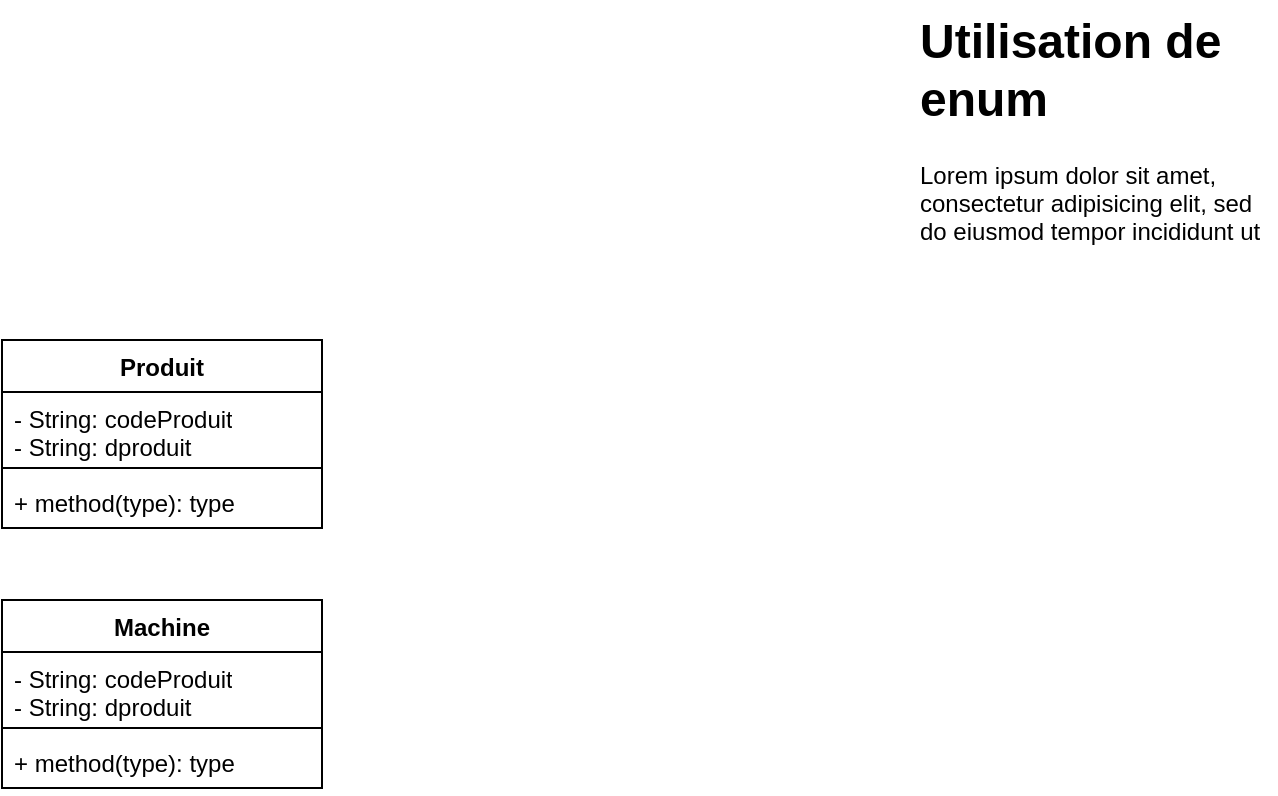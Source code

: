 <mxfile version="26.1.1">
  <diagram id="C5RBs43oDa-KdzZeNtuy" name="Page-1">
    <mxGraphModel dx="959" dy="520" grid="1" gridSize="10" guides="1" tooltips="1" connect="1" arrows="1" fold="1" page="1" pageScale="1" pageWidth="827" pageHeight="1169" math="0" shadow="0">
      <root>
        <mxCell id="WIyWlLk6GJQsqaUBKTNV-0" />
        <mxCell id="WIyWlLk6GJQsqaUBKTNV-1" parent="WIyWlLk6GJQsqaUBKTNV-0" />
        <mxCell id="KOANiT2qolg6EXBKS1ub-4" value="Produit" style="swimlane;fontStyle=1;align=center;verticalAlign=top;childLayout=stackLayout;horizontal=1;startSize=26;horizontalStack=0;resizeParent=1;resizeParentMax=0;resizeLast=0;collapsible=1;marginBottom=0;whiteSpace=wrap;html=1;" vertex="1" parent="WIyWlLk6GJQsqaUBKTNV-1">
          <mxGeometry x="190" y="230" width="160" height="94" as="geometry" />
        </mxCell>
        <mxCell id="KOANiT2qolg6EXBKS1ub-5" value="&lt;div&gt;- String: codeProduit&lt;/div&gt;&lt;div&gt;- String: dproduit&lt;br&gt;&lt;/div&gt;" style="text;strokeColor=none;fillColor=none;align=left;verticalAlign=top;spacingLeft=4;spacingRight=4;overflow=hidden;rotatable=0;points=[[0,0.5],[1,0.5]];portConstraint=eastwest;whiteSpace=wrap;html=1;" vertex="1" parent="KOANiT2qolg6EXBKS1ub-4">
          <mxGeometry y="26" width="160" height="34" as="geometry" />
        </mxCell>
        <mxCell id="KOANiT2qolg6EXBKS1ub-6" value="" style="line;strokeWidth=1;fillColor=none;align=left;verticalAlign=middle;spacingTop=-1;spacingLeft=3;spacingRight=3;rotatable=0;labelPosition=right;points=[];portConstraint=eastwest;strokeColor=inherit;" vertex="1" parent="KOANiT2qolg6EXBKS1ub-4">
          <mxGeometry y="60" width="160" height="8" as="geometry" />
        </mxCell>
        <mxCell id="KOANiT2qolg6EXBKS1ub-7" value="+ method(type): type" style="text;strokeColor=none;fillColor=none;align=left;verticalAlign=top;spacingLeft=4;spacingRight=4;overflow=hidden;rotatable=0;points=[[0,0.5],[1,0.5]];portConstraint=eastwest;whiteSpace=wrap;html=1;" vertex="1" parent="KOANiT2qolg6EXBKS1ub-4">
          <mxGeometry y="68" width="160" height="26" as="geometry" />
        </mxCell>
        <mxCell id="KOANiT2qolg6EXBKS1ub-8" value="Machine" style="swimlane;fontStyle=1;align=center;verticalAlign=top;childLayout=stackLayout;horizontal=1;startSize=26;horizontalStack=0;resizeParent=1;resizeParentMax=0;resizeLast=0;collapsible=1;marginBottom=0;whiteSpace=wrap;html=1;" vertex="1" parent="WIyWlLk6GJQsqaUBKTNV-1">
          <mxGeometry x="190" y="360" width="160" height="94" as="geometry" />
        </mxCell>
        <mxCell id="KOANiT2qolg6EXBKS1ub-9" value="&lt;div&gt;- String: codeProduit&lt;/div&gt;&lt;div&gt;- String: dproduit&lt;br&gt;&lt;/div&gt;" style="text;strokeColor=none;fillColor=none;align=left;verticalAlign=top;spacingLeft=4;spacingRight=4;overflow=hidden;rotatable=0;points=[[0,0.5],[1,0.5]];portConstraint=eastwest;whiteSpace=wrap;html=1;" vertex="1" parent="KOANiT2qolg6EXBKS1ub-8">
          <mxGeometry y="26" width="160" height="34" as="geometry" />
        </mxCell>
        <mxCell id="KOANiT2qolg6EXBKS1ub-10" value="" style="line;strokeWidth=1;fillColor=none;align=left;verticalAlign=middle;spacingTop=-1;spacingLeft=3;spacingRight=3;rotatable=0;labelPosition=right;points=[];portConstraint=eastwest;strokeColor=inherit;" vertex="1" parent="KOANiT2qolg6EXBKS1ub-8">
          <mxGeometry y="60" width="160" height="8" as="geometry" />
        </mxCell>
        <mxCell id="KOANiT2qolg6EXBKS1ub-11" value="+ method(type): type" style="text;strokeColor=none;fillColor=none;align=left;verticalAlign=top;spacingLeft=4;spacingRight=4;overflow=hidden;rotatable=0;points=[[0,0.5],[1,0.5]];portConstraint=eastwest;whiteSpace=wrap;html=1;" vertex="1" parent="KOANiT2qolg6EXBKS1ub-8">
          <mxGeometry y="68" width="160" height="26" as="geometry" />
        </mxCell>
        <mxCell id="KOANiT2qolg6EXBKS1ub-12" value="&lt;h1 style=&quot;margin-top: 0px;&quot;&gt;Utilisation de enum&lt;br&gt;&lt;/h1&gt;&lt;p&gt;Lorem ipsum dolor sit amet, consectetur adipisicing elit, sed do eiusmod tempor incididunt ut labore et dolore magna aliqua.&lt;/p&gt;" style="text;html=1;whiteSpace=wrap;overflow=hidden;rounded=0;" vertex="1" parent="WIyWlLk6GJQsqaUBKTNV-1">
          <mxGeometry x="647" y="60" width="180" height="120" as="geometry" />
        </mxCell>
      </root>
    </mxGraphModel>
  </diagram>
</mxfile>
